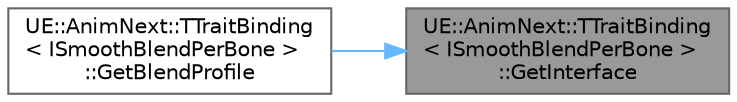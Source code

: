 digraph "UE::AnimNext::TTraitBinding&lt; ISmoothBlendPerBone &gt;::GetInterface"
{
 // INTERACTIVE_SVG=YES
 // LATEX_PDF_SIZE
  bgcolor="transparent";
  edge [fontname=Helvetica,fontsize=10,labelfontname=Helvetica,labelfontsize=10];
  node [fontname=Helvetica,fontsize=10,shape=box,height=0.2,width=0.4];
  rankdir="RL";
  Node1 [id="Node000001",label="UE::AnimNext::TTraitBinding\l\< ISmoothBlendPerBone \>\l::GetInterface",height=0.2,width=0.4,color="gray40", fillcolor="grey60", style="filled", fontcolor="black",tooltip=" "];
  Node1 -> Node2 [id="edge1_Node000001_Node000002",dir="back",color="steelblue1",style="solid",tooltip=" "];
  Node2 [id="Node000002",label="UE::AnimNext::TTraitBinding\l\< ISmoothBlendPerBone \>\l::GetBlendProfile",height=0.2,width=0.4,color="grey40", fillcolor="white", style="filled",URL="$d5/d4a/structUE_1_1AnimNext_1_1TTraitBinding_3_01ISmoothBlendPerBone_01_4.html#affa3ca540752f0ec99181b72a447affd",tooltip=" "];
}
